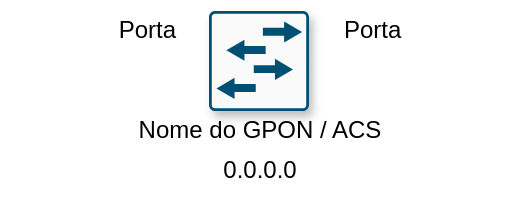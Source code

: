<mxfile version="26.2.14">
  <diagram name="Page-1" id="c37626ed-c26b-45fb-9056-f9ebc6bb27b6">
    <mxGraphModel dx="1878" dy="460" grid="1" gridSize="10" guides="1" tooltips="1" connect="1" arrows="1" fold="1" page="1" pageScale="1" pageWidth="1100" pageHeight="850" background="none" math="0" shadow="0">
      <root>
        <mxCell id="0" />
        <mxCell id="1" parent="0" />
        <mxCell id="8075vzSek8EXq1Qk1El3-8" value="Nome do GPON / ACS" style="text;html=1;align=center;verticalAlign=middle;whiteSpace=wrap;rounded=0;" parent="1" vertex="1">
          <mxGeometry x="-280.5" y="600" width="160" height="30" as="geometry" />
        </mxCell>
        <mxCell id="CPYKce1SLypnUJwbY2Mq-1" value="0.0.0.0" style="text;html=1;align=center;verticalAlign=middle;whiteSpace=wrap;rounded=0;" parent="1" vertex="1">
          <mxGeometry x="-280.5" y="620" width="160" height="30" as="geometry" />
        </mxCell>
        <mxCell id="JazUjWxsk5tBt9pqyCTI-1" value="Porta" style="text;html=1;align=left;verticalAlign=middle;whiteSpace=wrap;rounded=0;" parent="1" vertex="1">
          <mxGeometry x="-160" y="550" width="90" height="30" as="geometry" />
        </mxCell>
        <mxCell id="h46SICJPrgyOPjBbUtfY-1" value="" style="sketch=0;points=[[0.015,0.015,0],[0.985,0.015,0],[0.985,0.985,0],[0.015,0.985,0],[0.25,0,0],[0.5,0,0],[0.75,0,0],[1,0.25,0],[1,0.5,0],[1,0.75,0],[0.75,1,0],[0.5,1,0],[0.25,1,0],[0,0.75,0],[0,0.5,0],[0,0.25,0]];verticalLabelPosition=bottom;html=1;verticalAlign=top;aspect=fixed;align=center;pointerEvents=1;shape=mxgraph.cisco19.rect;prIcon=l2_switch;fillColor=#FAFAFA;strokeColor=#005073;shadow=1;" parent="1" vertex="1">
          <mxGeometry x="-225.5" y="555.5" width="50" height="50" as="geometry" />
        </mxCell>
        <mxCell id="bOp6rN95UzQHzOXqT7r_-1" value="Porta" style="text;html=1;align=right;verticalAlign=middle;whiteSpace=wrap;rounded=0;" parent="1" vertex="1">
          <mxGeometry x="-330" y="550" width="90" height="30" as="geometry" />
        </mxCell>
      </root>
    </mxGraphModel>
  </diagram>
</mxfile>
